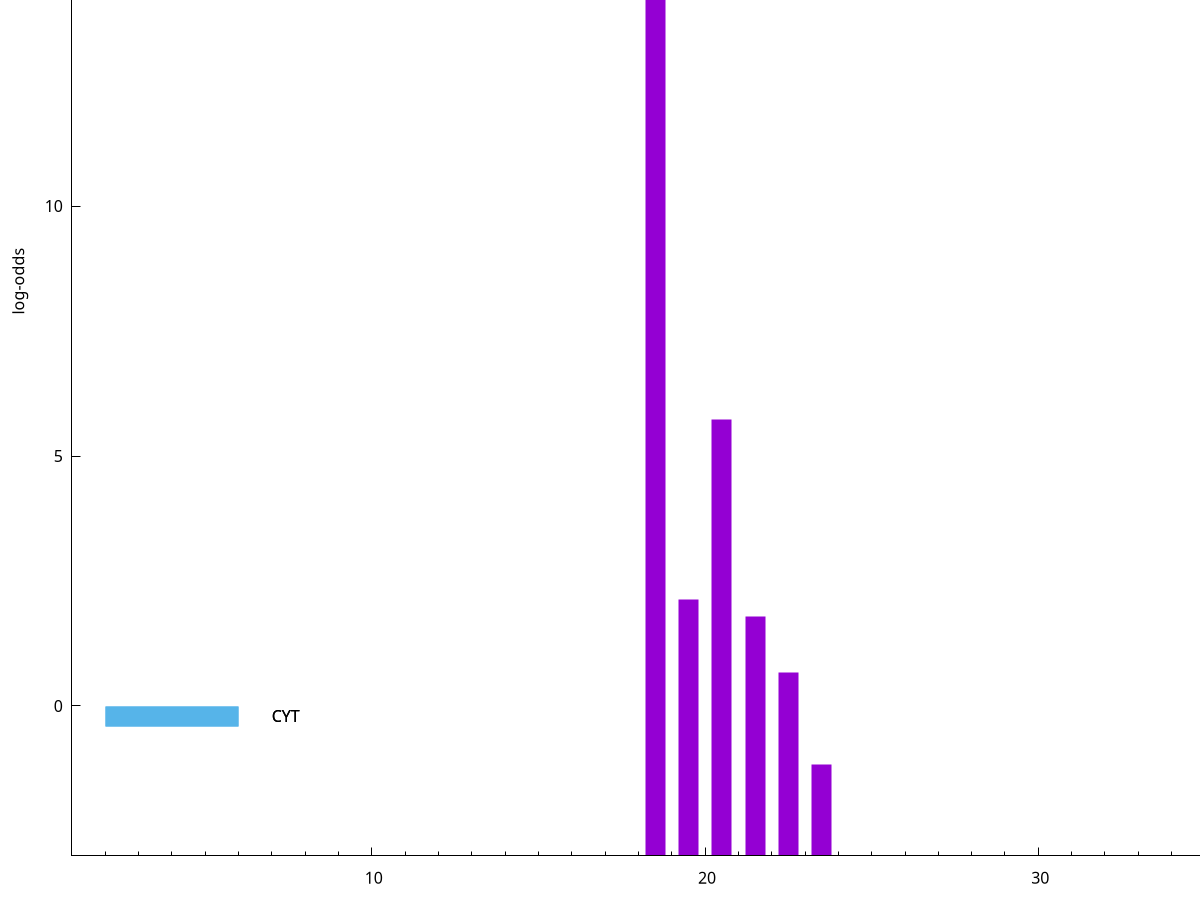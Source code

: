 set title "LipoP predictions for SRR5666568.gff"
set size 2., 1.4
set xrange [1:70] 
set mxtics 10
set yrange [-3:20]
set y2range [0:23]
set ylabel "log-odds"
set term postscript eps color solid "Helvetica" 30
set output "SRR5666568.gff497.eps"
set arrow from 2,17.3277 to 6,17.3277 nohead lt 1 lw 20
set label "SpI" at 7,17.3277
set arrow from 2,-0.200913 to 6,-0.200913 nohead lt 3 lw 20
set label "CYT" at 7,-0.200913
set arrow from 2,-0.200913 to 6,-0.200913 nohead lt 3 lw 20
set label "CYT" at 7,-0.200913
set arrow from 2,17.3277 to 6,17.3277 nohead lt 1 lw 20
set label "SpI" at 7,17.3277
# NOTE: The scores below are the log-odds scores with the threshold
# NOTE: subtracted (a hack to make gnuplot make the histogram all
# NOTE: look nice).
plot "-" axes x1y2 title "" with impulses lt 1 lw 20
18.500000 20.327100
20.500000 8.733130
19.500000 5.132340
21.500000 4.797260
22.500000 3.672706
23.500000 1.830010
e
exit
